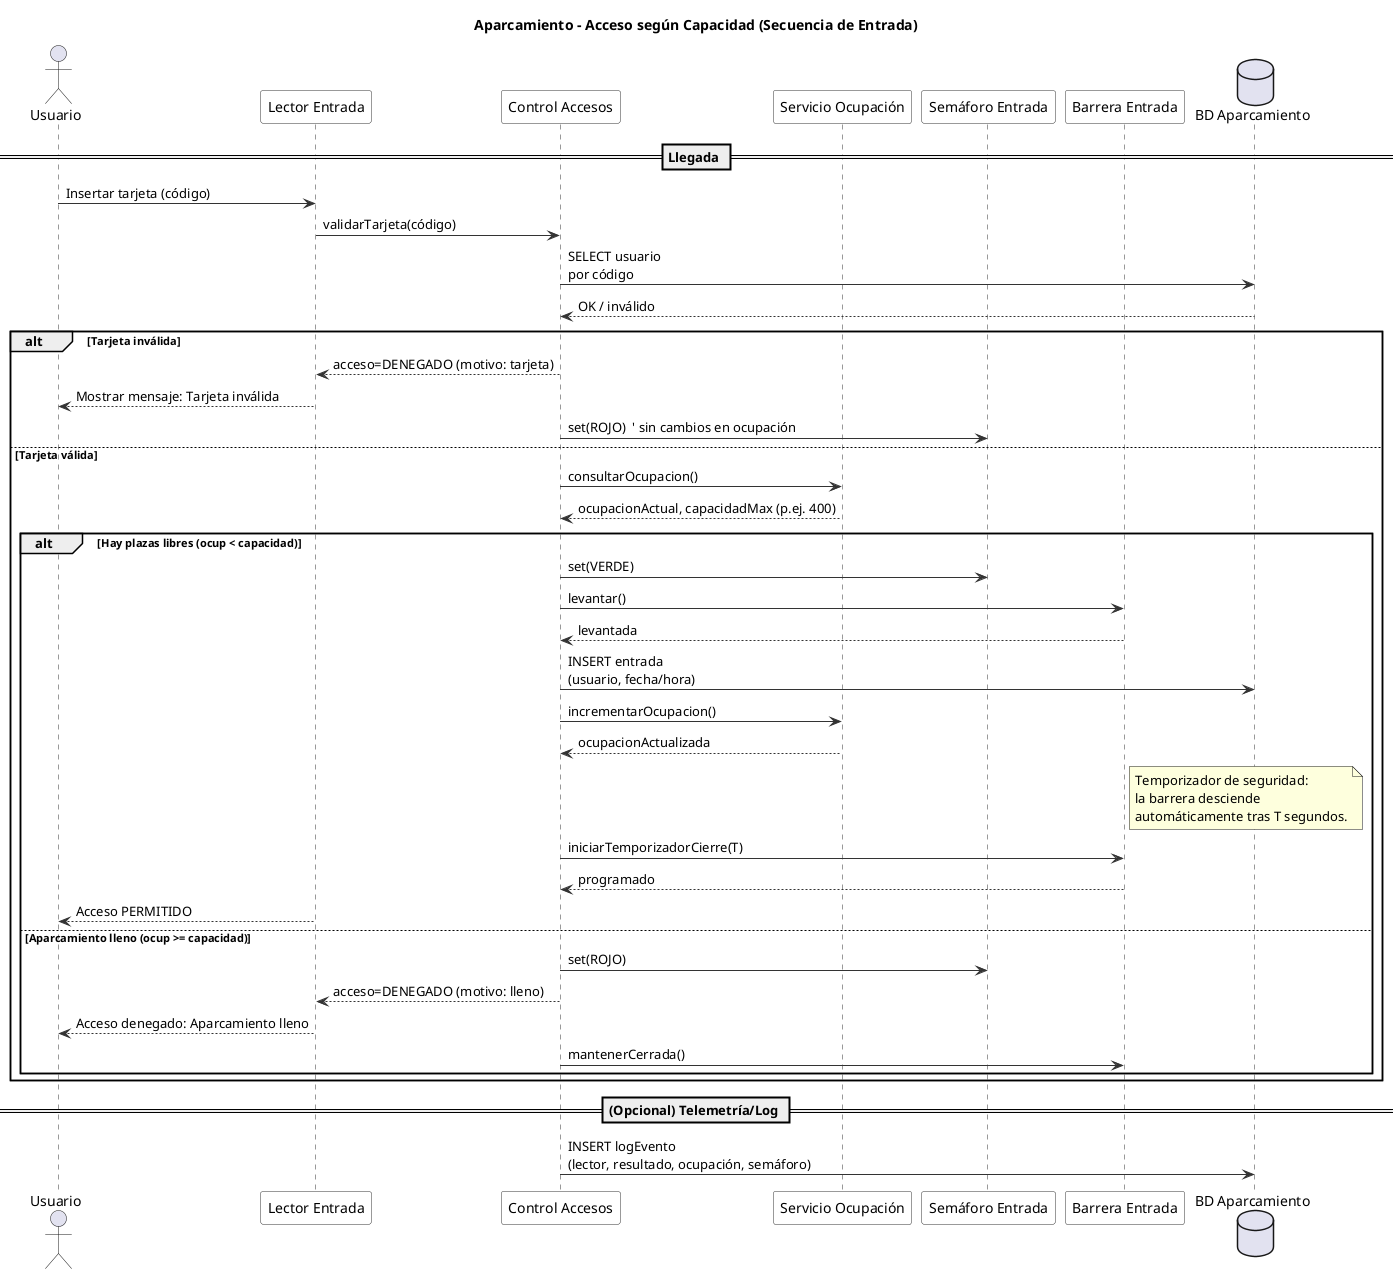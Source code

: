 @startuml
title Aparcamiento - Acceso según Capacidad (Secuencia de Entrada)

skinparam sequence {
  ArrowColor #333333
  LifeLineBorderColor #333333
  LifeLineBackgroundColor #F9F9F9
  ParticipantBorderColor #333333
  ParticipantBackgroundColor #FFFFFF
}
skinparam shadowing false

actor Usuario as U
participant "Lector Entrada" as LEC
participant "Control Accesos" as CTRL
participant "Servicio Ocupación" as OCC
participant "Semáforo Entrada" as SEM
participant "Barrera Entrada" as BAR
database "BD Aparcamiento" as DB

== Llegada ==
U -> LEC : Insertar tarjeta (código)

LEC -> CTRL : validarTarjeta(código)
CTRL -> DB  : SELECT usuario\npor código
DB --> CTRL : OK / inválido

alt Tarjeta inválida
  CTRL --> LEC : acceso=DENEGADO (motivo: tarjeta)
  LEC --> U : Mostrar mensaje: Tarjeta inválida
  SEM <- CTRL : set(ROJO)  ' sin cambios en ocupación
else Tarjeta válida
  CTRL -> OCC : consultarOcupacion()
  OCC --> CTRL : ocupacionActual, capacidadMax (p.ej. 400)

  alt Hay plazas libres (ocup < capacidad)
    CTRL -> SEM : set(VERDE)
    CTRL -> BAR : levantar()
    BAR --> CTRL : levantada

    CTRL -> DB : INSERT entrada\n(usuario, fecha/hora)
    CTRL -> OCC : incrementarOcupacion()
    OCC --> CTRL : ocupacionActualizada

    note right of BAR
      Temporizador de seguridad:
      la barrera desciende
      automáticamente tras T segundos.
    end note
    CTRL -> BAR : iniciarTemporizadorCierre(T)
    BAR --> CTRL : programado

    LEC --> U : Acceso PERMITIDO
  else Aparcamiento lleno (ocup >= capacidad)
    CTRL -> SEM : set(ROJO)
    CTRL --> LEC : acceso=DENEGADO (motivo: lleno)
    LEC --> U : Acceso denegado: Aparcamiento lleno
    CTRL -> BAR : mantenerCerrada()
  end
end

== (Opcional) Telemetría/Log ==
CTRL -> DB : INSERT logEvento\n(lector, resultado, ocupación, semáforo)

@enduml

